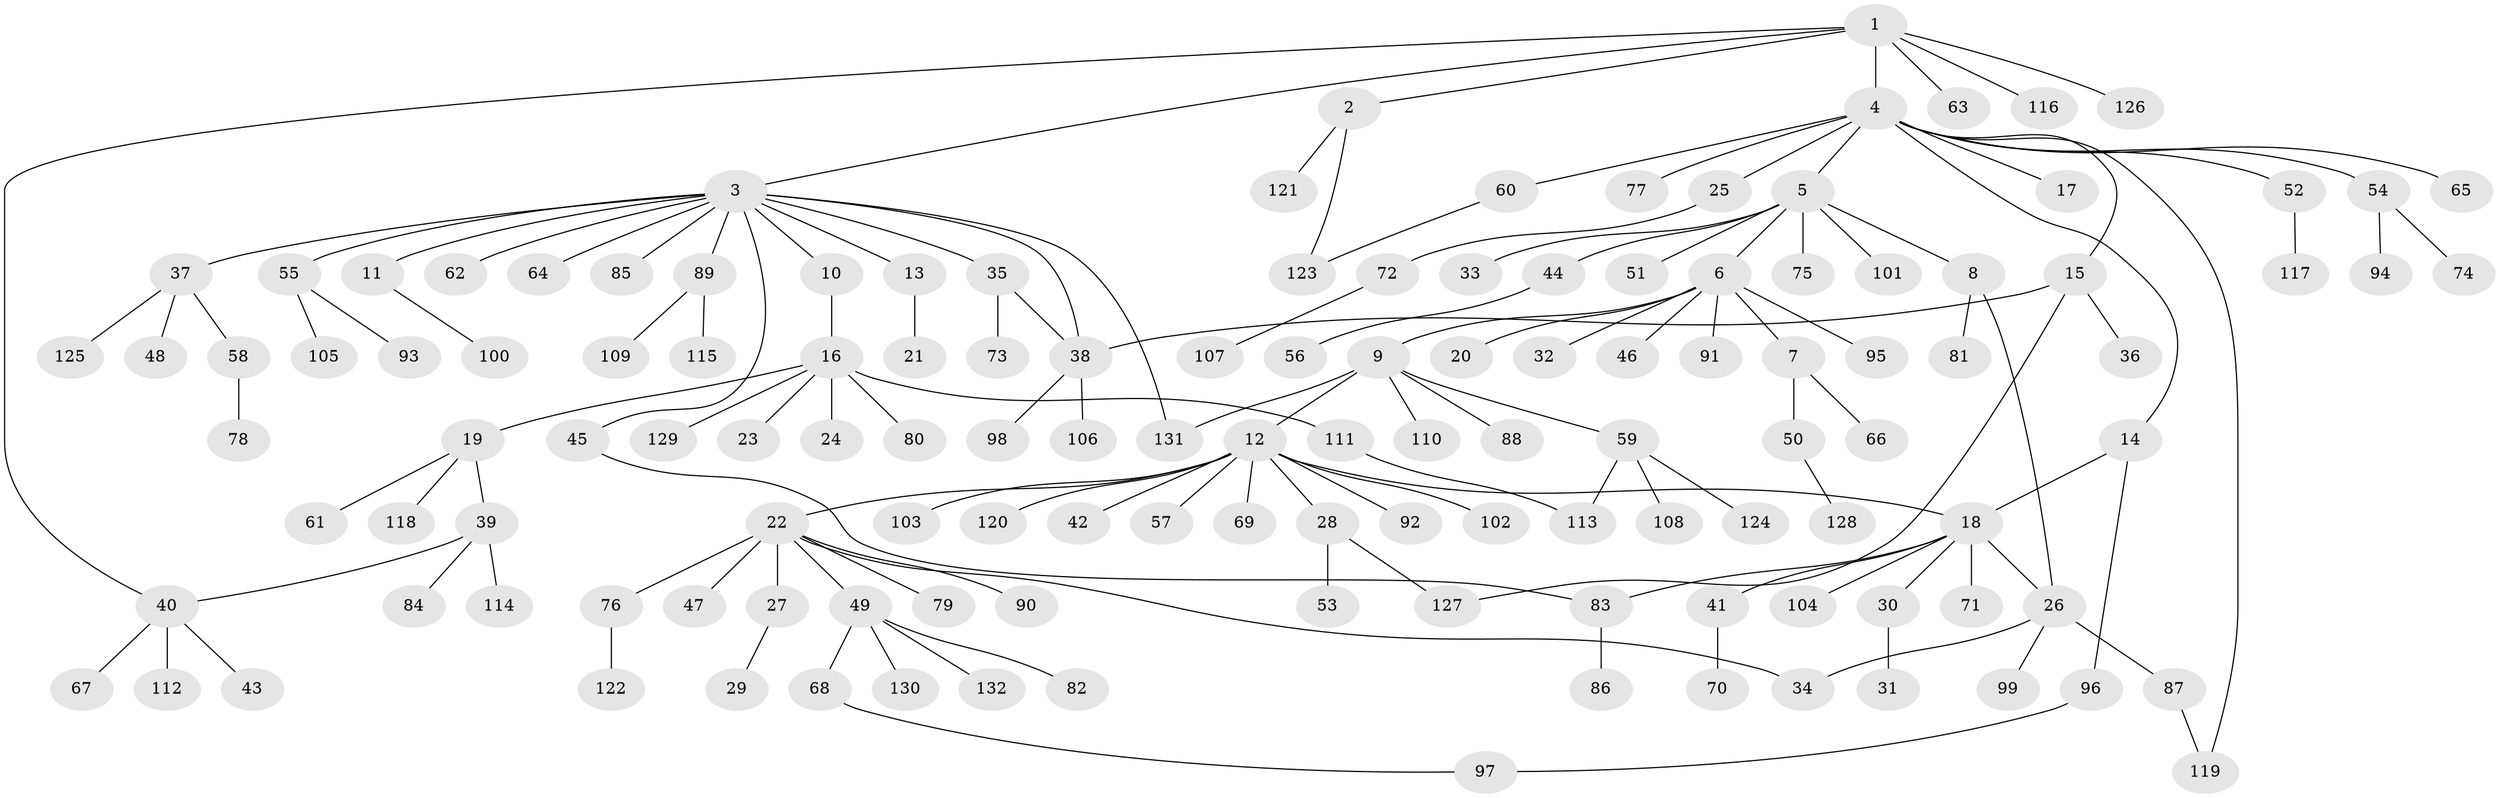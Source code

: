 // coarse degree distribution, {10: 0.020202020202020204, 2: 0.15151515151515152, 14: 0.010101010101010102, 11: 0.010101010101010102, 8: 0.04040404040404041, 9: 0.010101010101010102, 1: 0.6363636363636364, 3: 0.08080808080808081, 6: 0.010101010101010102, 5: 0.010101010101010102, 4: 0.020202020202020204}
// Generated by graph-tools (version 1.1) at 2025/51/02/27/25 19:51:57]
// undirected, 132 vertices, 144 edges
graph export_dot {
graph [start="1"]
  node [color=gray90,style=filled];
  1;
  2;
  3;
  4;
  5;
  6;
  7;
  8;
  9;
  10;
  11;
  12;
  13;
  14;
  15;
  16;
  17;
  18;
  19;
  20;
  21;
  22;
  23;
  24;
  25;
  26;
  27;
  28;
  29;
  30;
  31;
  32;
  33;
  34;
  35;
  36;
  37;
  38;
  39;
  40;
  41;
  42;
  43;
  44;
  45;
  46;
  47;
  48;
  49;
  50;
  51;
  52;
  53;
  54;
  55;
  56;
  57;
  58;
  59;
  60;
  61;
  62;
  63;
  64;
  65;
  66;
  67;
  68;
  69;
  70;
  71;
  72;
  73;
  74;
  75;
  76;
  77;
  78;
  79;
  80;
  81;
  82;
  83;
  84;
  85;
  86;
  87;
  88;
  89;
  90;
  91;
  92;
  93;
  94;
  95;
  96;
  97;
  98;
  99;
  100;
  101;
  102;
  103;
  104;
  105;
  106;
  107;
  108;
  109;
  110;
  111;
  112;
  113;
  114;
  115;
  116;
  117;
  118;
  119;
  120;
  121;
  122;
  123;
  124;
  125;
  126;
  127;
  128;
  129;
  130;
  131;
  132;
  1 -- 2;
  1 -- 3;
  1 -- 4;
  1 -- 40;
  1 -- 63;
  1 -- 116;
  1 -- 126;
  2 -- 121;
  2 -- 123;
  3 -- 10;
  3 -- 11;
  3 -- 13;
  3 -- 35;
  3 -- 37;
  3 -- 38;
  3 -- 45;
  3 -- 55;
  3 -- 62;
  3 -- 64;
  3 -- 85;
  3 -- 89;
  3 -- 131;
  4 -- 5;
  4 -- 14;
  4 -- 15;
  4 -- 17;
  4 -- 25;
  4 -- 52;
  4 -- 54;
  4 -- 60;
  4 -- 65;
  4 -- 77;
  4 -- 119;
  5 -- 6;
  5 -- 8;
  5 -- 33;
  5 -- 44;
  5 -- 51;
  5 -- 75;
  5 -- 101;
  6 -- 7;
  6 -- 9;
  6 -- 20;
  6 -- 32;
  6 -- 46;
  6 -- 91;
  6 -- 95;
  7 -- 50;
  7 -- 66;
  8 -- 26;
  8 -- 81;
  9 -- 12;
  9 -- 59;
  9 -- 88;
  9 -- 110;
  9 -- 131;
  10 -- 16;
  11 -- 100;
  12 -- 18;
  12 -- 22;
  12 -- 28;
  12 -- 42;
  12 -- 57;
  12 -- 69;
  12 -- 92;
  12 -- 102;
  12 -- 103;
  12 -- 120;
  13 -- 21;
  14 -- 18;
  14 -- 96;
  15 -- 36;
  15 -- 38;
  15 -- 127;
  16 -- 19;
  16 -- 23;
  16 -- 24;
  16 -- 80;
  16 -- 111;
  16 -- 129;
  18 -- 26;
  18 -- 30;
  18 -- 41;
  18 -- 71;
  18 -- 83;
  18 -- 104;
  19 -- 39;
  19 -- 61;
  19 -- 118;
  22 -- 27;
  22 -- 34;
  22 -- 47;
  22 -- 49;
  22 -- 76;
  22 -- 79;
  22 -- 90;
  25 -- 72;
  26 -- 34;
  26 -- 87;
  26 -- 99;
  27 -- 29;
  28 -- 53;
  28 -- 127;
  30 -- 31;
  35 -- 38;
  35 -- 73;
  37 -- 48;
  37 -- 58;
  37 -- 125;
  38 -- 98;
  38 -- 106;
  39 -- 40;
  39 -- 84;
  39 -- 114;
  40 -- 43;
  40 -- 67;
  40 -- 112;
  41 -- 70;
  44 -- 56;
  45 -- 83;
  49 -- 68;
  49 -- 82;
  49 -- 130;
  49 -- 132;
  50 -- 128;
  52 -- 117;
  54 -- 74;
  54 -- 94;
  55 -- 93;
  55 -- 105;
  58 -- 78;
  59 -- 108;
  59 -- 113;
  59 -- 124;
  60 -- 123;
  68 -- 97;
  72 -- 107;
  76 -- 122;
  83 -- 86;
  87 -- 119;
  89 -- 109;
  89 -- 115;
  96 -- 97;
  111 -- 113;
}
